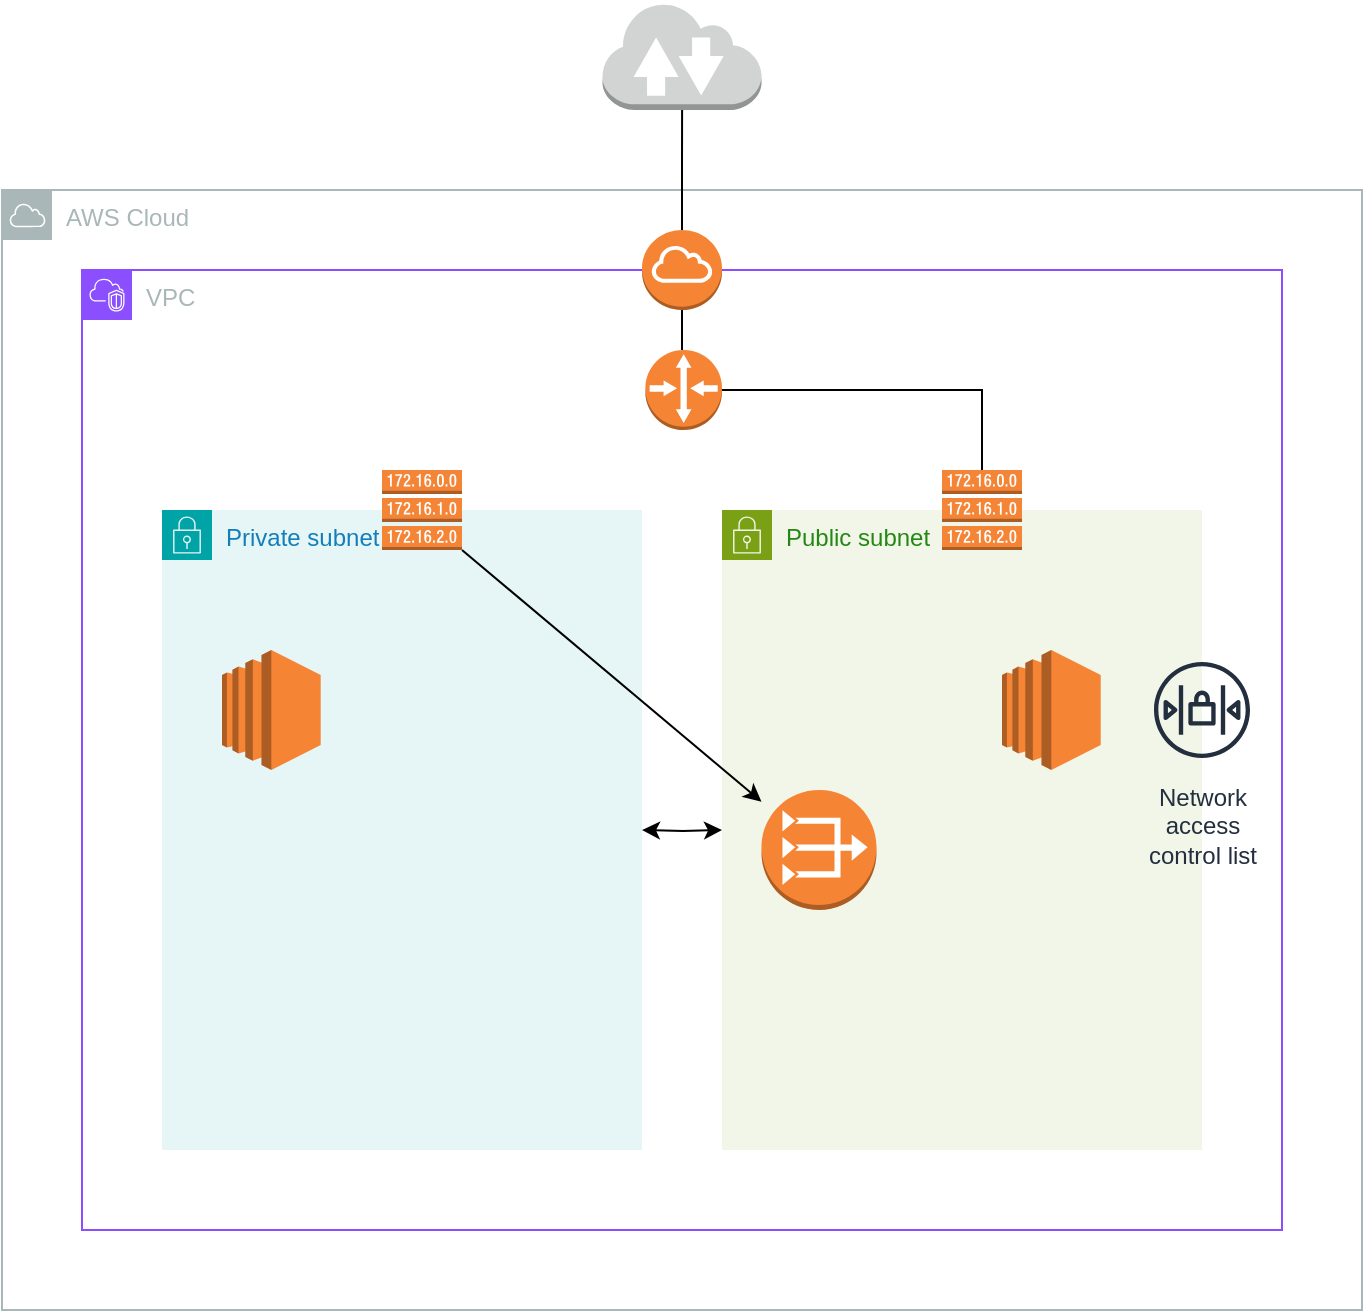 <mxfile version="24.7.17">
  <diagram name="Page-1" id="nknnI3kh3MSq-ov-9Ouf">
    <mxGraphModel dx="1695" dy="2125" grid="1" gridSize="10" guides="1" tooltips="1" connect="1" arrows="1" fold="1" page="1" pageScale="1" pageWidth="850" pageHeight="1100" math="0" shadow="0">
      <root>
        <mxCell id="0" />
        <mxCell id="1" parent="0" />
        <mxCell id="Hsht_LCR7q0CrtBd5Lyf-4" value="Public subnet" style="points=[[0,0],[0.25,0],[0.5,0],[0.75,0],[1,0],[1,0.25],[1,0.5],[1,0.75],[1,1],[0.75,1],[0.5,1],[0.25,1],[0,1],[0,0.75],[0,0.5],[0,0.25]];outlineConnect=0;gradientColor=none;html=1;whiteSpace=wrap;fontSize=12;fontStyle=0;container=1;pointerEvents=0;collapsible=0;recursiveResize=0;shape=mxgraph.aws4.group;grIcon=mxgraph.aws4.group_security_group;grStroke=0;strokeColor=#7AA116;fillColor=#F2F6E8;verticalAlign=top;align=left;spacingLeft=30;fontColor=#248814;dashed=0;" parent="1" vertex="1">
          <mxGeometry x="400" y="200" width="240" height="320" as="geometry" />
        </mxCell>
        <mxCell id="Hsht_LCR7q0CrtBd5Lyf-2" value="AWS Cloud" style="sketch=0;outlineConnect=0;gradientColor=none;html=1;whiteSpace=wrap;fontSize=12;fontStyle=0;shape=mxgraph.aws4.group;grIcon=mxgraph.aws4.group_aws_cloud;strokeColor=#AAB7B8;fillColor=none;verticalAlign=top;align=left;spacingLeft=30;fontColor=#AAB7B8;dashed=0;movable=0;resizable=0;rotatable=0;deletable=0;editable=0;locked=1;connectable=0;" parent="1" vertex="1">
          <mxGeometry x="40" y="40" width="680" height="560" as="geometry" />
        </mxCell>
        <mxCell id="Hsht_LCR7q0CrtBd5Lyf-1" value="VPC" style="points=[[0,0],[0.25,0],[0.5,0],[0.75,0],[1,0],[1,0.25],[1,0.5],[1,0.75],[1,1],[0.75,1],[0.5,1],[0.25,1],[0,1],[0,0.75],[0,0.5],[0,0.25]];outlineConnect=0;gradientColor=none;html=1;whiteSpace=wrap;fontSize=12;fontStyle=0;container=1;pointerEvents=0;collapsible=0;recursiveResize=0;shape=mxgraph.aws4.group;grIcon=mxgraph.aws4.group_vpc2;strokeColor=#8C4FFF;fillColor=none;verticalAlign=top;align=left;spacingLeft=30;fontColor=#AAB7B8;dashed=0;movable=0;resizable=0;rotatable=0;deletable=0;editable=0;locked=1;connectable=0;" parent="1" vertex="1">
          <mxGeometry x="80" y="80" width="600" height="480" as="geometry" />
        </mxCell>
        <mxCell id="Hsht_LCR7q0CrtBd5Lyf-3" value="Private subnet" style="points=[[0,0],[0.25,0],[0.5,0],[0.75,0],[1,0],[1,0.25],[1,0.5],[1,0.75],[1,1],[0.75,1],[0.5,1],[0.25,1],[0,1],[0,0.75],[0,0.5],[0,0.25]];outlineConnect=0;gradientColor=none;html=1;whiteSpace=wrap;fontSize=12;fontStyle=0;container=1;pointerEvents=0;collapsible=0;recursiveResize=0;shape=mxgraph.aws4.group;grIcon=mxgraph.aws4.group_security_group;grStroke=0;strokeColor=#00A4A6;fillColor=#E6F6F7;verticalAlign=top;align=left;spacingLeft=30;fontColor=#147EBA;dashed=0;" parent="1" vertex="1">
          <mxGeometry x="120" y="200" width="240" height="320" as="geometry" />
        </mxCell>
        <mxCell id="3" value="" style="outlineConnect=0;dashed=0;verticalLabelPosition=bottom;verticalAlign=top;align=center;html=1;shape=mxgraph.aws3.route_table;fillColor=#F58536;gradientColor=none;" parent="Hsht_LCR7q0CrtBd5Lyf-3" vertex="1">
          <mxGeometry x="110" y="-20" width="40" height="40" as="geometry" />
        </mxCell>
        <mxCell id="Hsht_LCR7q0CrtBd5Lyf-9" value="" style="edgeStyle=orthogonalEdgeStyle;rounded=0;orthogonalLoop=1;jettySize=auto;html=1;endArrow=none;endFill=0;" parent="1" source="Hsht_LCR7q0CrtBd5Lyf-6" target="Hsht_LCR7q0CrtBd5Lyf-8" edge="1">
          <mxGeometry relative="1" as="geometry" />
        </mxCell>
        <mxCell id="Hsht_LCR7q0CrtBd5Lyf-16" style="edgeStyle=orthogonalEdgeStyle;rounded=0;orthogonalLoop=1;jettySize=auto;html=1;endArrow=none;endFill=0;" parent="1" source="Hsht_LCR7q0CrtBd5Lyf-6" target="Hsht_LCR7q0CrtBd5Lyf-15" edge="1">
          <mxGeometry relative="1" as="geometry" />
        </mxCell>
        <mxCell id="Hsht_LCR7q0CrtBd5Lyf-6" value="" style="outlineConnect=0;dashed=0;verticalLabelPosition=bottom;verticalAlign=top;align=center;html=1;shape=mxgraph.aws3.internet_gateway;fillColor=#F58534;gradientColor=none;" parent="1" vertex="1">
          <mxGeometry x="360" y="60" width="40" height="40" as="geometry" />
        </mxCell>
        <mxCell id="Hsht_LCR7q0CrtBd5Lyf-7" value="" style="outlineConnect=0;dashed=0;verticalLabelPosition=bottom;verticalAlign=top;align=center;html=1;shape=mxgraph.aws3.route_table;fillColor=#F58536;gradientColor=none;" parent="1" vertex="1">
          <mxGeometry x="510" y="180" width="40" height="40" as="geometry" />
        </mxCell>
        <mxCell id="Hsht_LCR7q0CrtBd5Lyf-10" value="" style="edgeStyle=orthogonalEdgeStyle;rounded=0;orthogonalLoop=1;jettySize=auto;html=1;endArrow=none;endFill=0;" parent="1" source="Hsht_LCR7q0CrtBd5Lyf-8" target="Hsht_LCR7q0CrtBd5Lyf-7" edge="1">
          <mxGeometry relative="1" as="geometry" />
        </mxCell>
        <mxCell id="Hsht_LCR7q0CrtBd5Lyf-8" value="" style="outlineConnect=0;dashed=0;verticalLabelPosition=bottom;verticalAlign=top;align=center;html=1;shape=mxgraph.aws3.router;fillColor=#F58534;gradientColor=none;" parent="1" vertex="1">
          <mxGeometry x="361.67" y="120" width="38.33" height="40" as="geometry" />
        </mxCell>
        <mxCell id="Hsht_LCR7q0CrtBd5Lyf-15" value="" style="outlineConnect=0;dashed=0;verticalLabelPosition=bottom;verticalAlign=top;align=center;html=1;shape=mxgraph.aws3.internet_2;fillColor=#D2D3D3;gradientColor=none;" parent="1" vertex="1">
          <mxGeometry x="340.25" y="-54" width="79.5" height="54" as="geometry" />
        </mxCell>
        <mxCell id="PG5Iqq8iYJYchj6Sehwx-10" value="" style="outlineConnect=0;dashed=0;verticalLabelPosition=bottom;verticalAlign=top;align=center;html=1;shape=mxgraph.aws3.ec2;fillColor=#F58534;gradientColor=none;" parent="1" vertex="1">
          <mxGeometry x="540" y="270" width="49.35" height="60" as="geometry" />
        </mxCell>
        <mxCell id="PG5Iqq8iYJYchj6Sehwx-11" value="" style="outlineConnect=0;dashed=0;verticalLabelPosition=bottom;verticalAlign=top;align=center;html=1;shape=mxgraph.aws3.ec2;fillColor=#F58534;gradientColor=none;" parent="1" vertex="1">
          <mxGeometry x="150" y="270" width="49.35" height="60" as="geometry" />
        </mxCell>
        <mxCell id="PG5Iqq8iYJYchj6Sehwx-12" value="" style="outlineConnect=0;dashed=0;verticalLabelPosition=bottom;verticalAlign=top;align=center;html=1;shape=mxgraph.aws3.vpc_nat_gateway;fillColor=#F58534;gradientColor=none;" parent="1" vertex="1">
          <mxGeometry x="419.75" y="340" width="57.5" height="60" as="geometry" />
        </mxCell>
        <mxCell id="PG5Iqq8iYJYchj6Sehwx-13" value="" style="edgeStyle=none;html=1;exitX=1;exitY=1;exitDx=0;exitDy=0;exitPerimeter=0;" parent="1" target="PG5Iqq8iYJYchj6Sehwx-12" edge="1">
          <mxGeometry relative="1" as="geometry">
            <mxPoint x="350" y="200" as="targetPoint" />
            <mxPoint x="270" y="220" as="sourcePoint" />
          </mxGeometry>
        </mxCell>
        <mxCell id="PG5Iqq8iYJYchj6Sehwx-14" value="" style="edgeStyle=orthogonalEdgeStyle;rounded=0;orthogonalLoop=1;jettySize=auto;html=1;startArrow=classic;startFill=1;" parent="1" edge="1">
          <mxGeometry relative="1" as="geometry">
            <mxPoint x="360" y="360" as="targetPoint" />
            <mxPoint x="400" y="360" as="sourcePoint" />
          </mxGeometry>
        </mxCell>
        <mxCell id="h4GD10iOBAzKLX2CJWJd-3" value="Network&#xa;access&#xa;control list" style="sketch=0;outlineConnect=0;fontColor=#232F3E;gradientColor=none;strokeColor=#232F3E;fillColor=none;dashed=0;verticalLabelPosition=bottom;verticalAlign=top;align=center;html=1;fontSize=12;fontStyle=0;aspect=fixed;shape=mxgraph.aws4.resourceIcon;resIcon=mxgraph.aws4.network_access_control_list;" vertex="1" parent="1">
          <mxGeometry x="610" y="270" width="60" height="60" as="geometry" />
        </mxCell>
      </root>
    </mxGraphModel>
  </diagram>
</mxfile>
